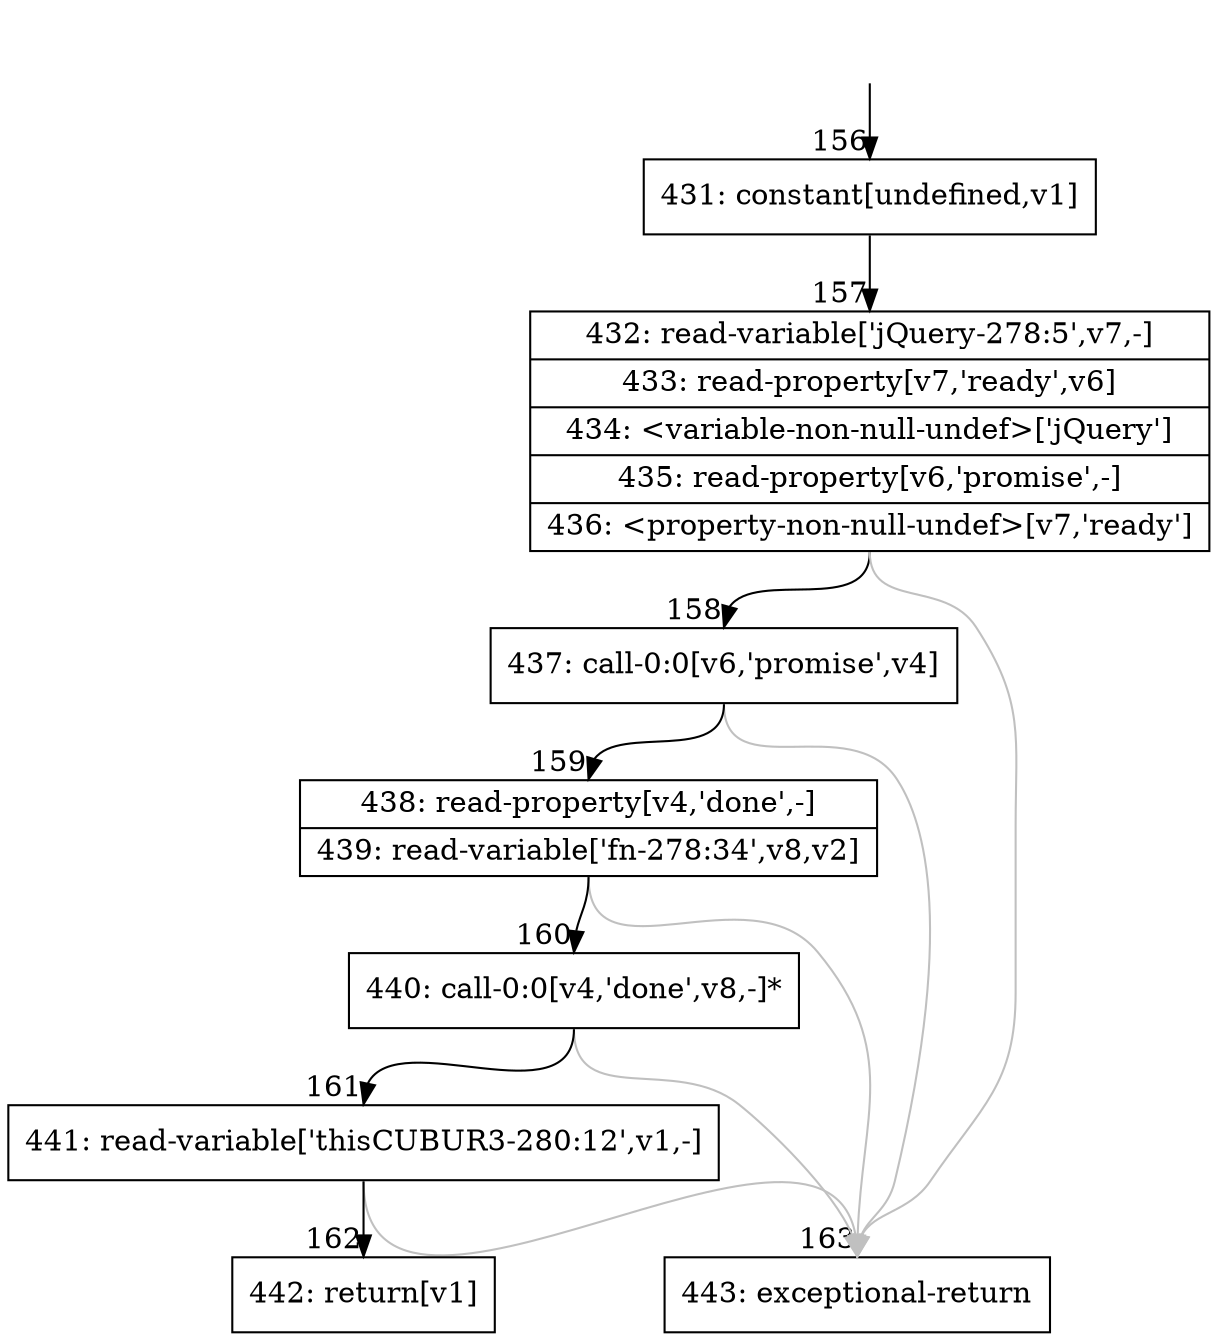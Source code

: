 digraph {
rankdir="TD"
BB_entry12[shape=none,label=""];
BB_entry12 -> BB156 [tailport=s, headport=n, headlabel="    156"]
BB156 [shape=record label="{431: constant[undefined,v1]}" ] 
BB156 -> BB157 [tailport=s, headport=n, headlabel="      157"]
BB157 [shape=record label="{432: read-variable['jQuery-278:5',v7,-]|433: read-property[v7,'ready',v6]|434: \<variable-non-null-undef\>['jQuery']|435: read-property[v6,'promise',-]|436: \<property-non-null-undef\>[v7,'ready']}" ] 
BB157 -> BB158 [tailport=s, headport=n, headlabel="      158"]
BB157 -> BB163 [tailport=s, headport=n, color=gray, headlabel="      163"]
BB158 [shape=record label="{437: call-0:0[v6,'promise',v4]}" ] 
BB158 -> BB159 [tailport=s, headport=n, headlabel="      159"]
BB158 -> BB163 [tailport=s, headport=n, color=gray]
BB159 [shape=record label="{438: read-property[v4,'done',-]|439: read-variable['fn-278:34',v8,v2]}" ] 
BB159 -> BB160 [tailport=s, headport=n, headlabel="      160"]
BB159 -> BB163 [tailport=s, headport=n, color=gray]
BB160 [shape=record label="{440: call-0:0[v4,'done',v8,-]*}" ] 
BB160 -> BB161 [tailport=s, headport=n, headlabel="      161"]
BB160 -> BB163 [tailport=s, headport=n, color=gray]
BB161 [shape=record label="{441: read-variable['thisCUBUR3-280:12',v1,-]}" ] 
BB161 -> BB162 [tailport=s, headport=n, headlabel="      162"]
BB161 -> BB163 [tailport=s, headport=n, color=gray]
BB162 [shape=record label="{442: return[v1]}" ] 
BB163 [shape=record label="{443: exceptional-return}" ] 
}
